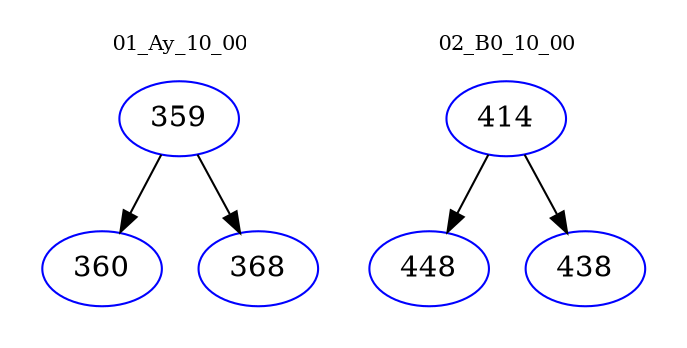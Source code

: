 digraph{
subgraph cluster_0 {
color = white
label = "01_Ay_10_00";
fontsize=10;
T0_359 [label="359", color="blue"]
T0_359 -> T0_360 [color="black"]
T0_360 [label="360", color="blue"]
T0_359 -> T0_368 [color="black"]
T0_368 [label="368", color="blue"]
}
subgraph cluster_1 {
color = white
label = "02_B0_10_00";
fontsize=10;
T1_414 [label="414", color="blue"]
T1_414 -> T1_448 [color="black"]
T1_448 [label="448", color="blue"]
T1_414 -> T1_438 [color="black"]
T1_438 [label="438", color="blue"]
}
}
